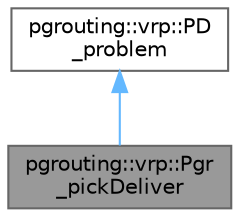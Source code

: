 digraph "pgrouting::vrp::Pgr_pickDeliver"
{
 // LATEX_PDF_SIZE
  bgcolor="transparent";
  edge [fontname=Helvetica,fontsize=10,labelfontname=Helvetica,labelfontsize=10];
  node [fontname=Helvetica,fontsize=10,shape=box,height=0.2,width=0.4];
  Node1 [id="Node000001",label="pgrouting::vrp::Pgr\l_pickDeliver",height=0.2,width=0.4,color="gray40", fillcolor="grey60", style="filled", fontcolor="black",tooltip=" "];
  Node2 -> Node1 [id="edge1_Node000001_Node000002",dir="back",color="steelblue1",style="solid",tooltip=" "];
  Node2 [id="Node000002",label="pgrouting::vrp::PD\l_problem",height=0.2,width=0.4,color="gray40", fillcolor="white", style="filled",URL="$classpgrouting_1_1vrp_1_1PD__problem.html",tooltip=" "];
}
